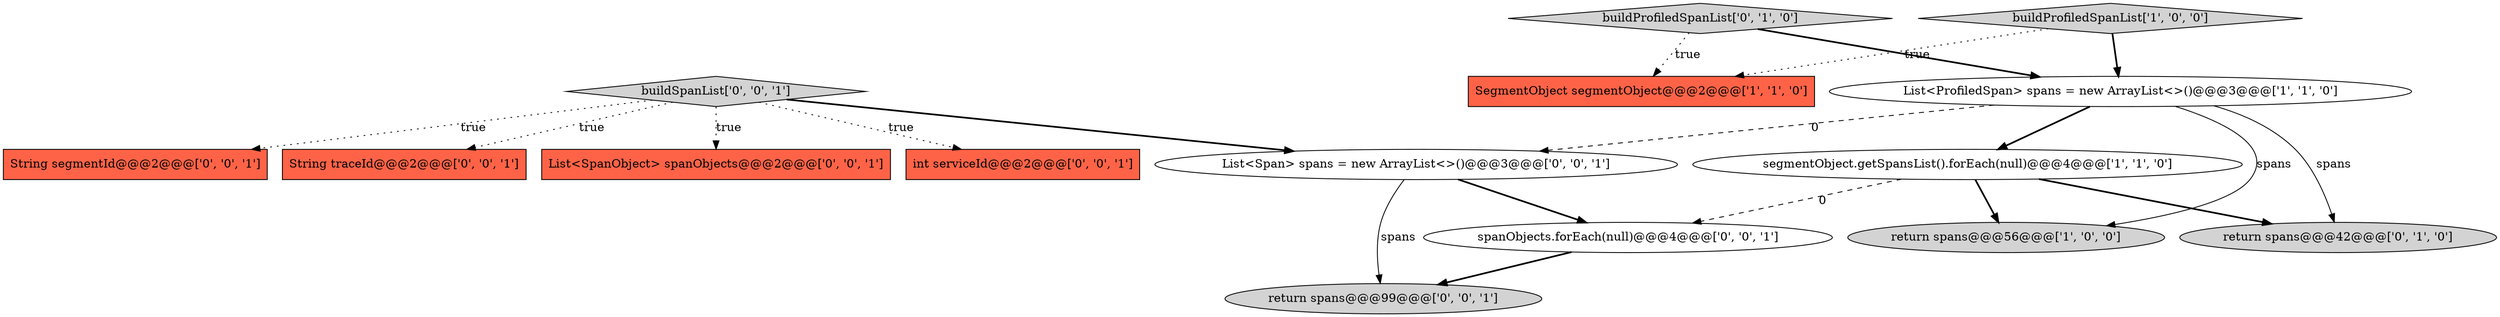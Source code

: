 digraph {
8 [style = filled, label = "spanObjects.forEach(null)@@@4@@@['0', '0', '1']", fillcolor = white, shape = ellipse image = "AAA0AAABBB3BBB"];
6 [style = filled, label = "buildProfiledSpanList['0', '1', '0']", fillcolor = lightgray, shape = diamond image = "AAA0AAABBB2BBB"];
2 [style = filled, label = "segmentObject.getSpansList().forEach(null)@@@4@@@['1', '1', '0']", fillcolor = white, shape = ellipse image = "AAA0AAABBB1BBB"];
13 [style = filled, label = "int serviceId@@@2@@@['0', '0', '1']", fillcolor = tomato, shape = box image = "AAA0AAABBB3BBB"];
9 [style = filled, label = "String segmentId@@@2@@@['0', '0', '1']", fillcolor = tomato, shape = box image = "AAA0AAABBB3BBB"];
7 [style = filled, label = "String traceId@@@2@@@['0', '0', '1']", fillcolor = tomato, shape = box image = "AAA0AAABBB3BBB"];
4 [style = filled, label = "return spans@@@56@@@['1', '0', '0']", fillcolor = lightgray, shape = ellipse image = "AAA0AAABBB1BBB"];
5 [style = filled, label = "return spans@@@42@@@['0', '1', '0']", fillcolor = lightgray, shape = ellipse image = "AAA0AAABBB2BBB"];
3 [style = filled, label = "buildProfiledSpanList['1', '0', '0']", fillcolor = lightgray, shape = diamond image = "AAA0AAABBB1BBB"];
14 [style = filled, label = "List<SpanObject> spanObjects@@@2@@@['0', '0', '1']", fillcolor = tomato, shape = box image = "AAA0AAABBB3BBB"];
12 [style = filled, label = "buildSpanList['0', '0', '1']", fillcolor = lightgray, shape = diamond image = "AAA0AAABBB3BBB"];
11 [style = filled, label = "return spans@@@99@@@['0', '0', '1']", fillcolor = lightgray, shape = ellipse image = "AAA0AAABBB3BBB"];
10 [style = filled, label = "List<Span> spans = new ArrayList<>()@@@3@@@['0', '0', '1']", fillcolor = white, shape = ellipse image = "AAA0AAABBB3BBB"];
0 [style = filled, label = "SegmentObject segmentObject@@@2@@@['1', '1', '0']", fillcolor = tomato, shape = box image = "AAA0AAABBB1BBB"];
1 [style = filled, label = "List<ProfiledSpan> spans = new ArrayList<>()@@@3@@@['1', '1', '0']", fillcolor = white, shape = ellipse image = "AAA0AAABBB1BBB"];
10->11 [style = solid, label="spans"];
1->5 [style = solid, label="spans"];
8->11 [style = bold, label=""];
12->10 [style = bold, label=""];
12->7 [style = dotted, label="true"];
10->8 [style = bold, label=""];
12->13 [style = dotted, label="true"];
2->8 [style = dashed, label="0"];
6->0 [style = dotted, label="true"];
2->4 [style = bold, label=""];
12->9 [style = dotted, label="true"];
1->10 [style = dashed, label="0"];
6->1 [style = bold, label=""];
1->2 [style = bold, label=""];
1->4 [style = solid, label="spans"];
12->14 [style = dotted, label="true"];
3->1 [style = bold, label=""];
2->5 [style = bold, label=""];
3->0 [style = dotted, label="true"];
}
